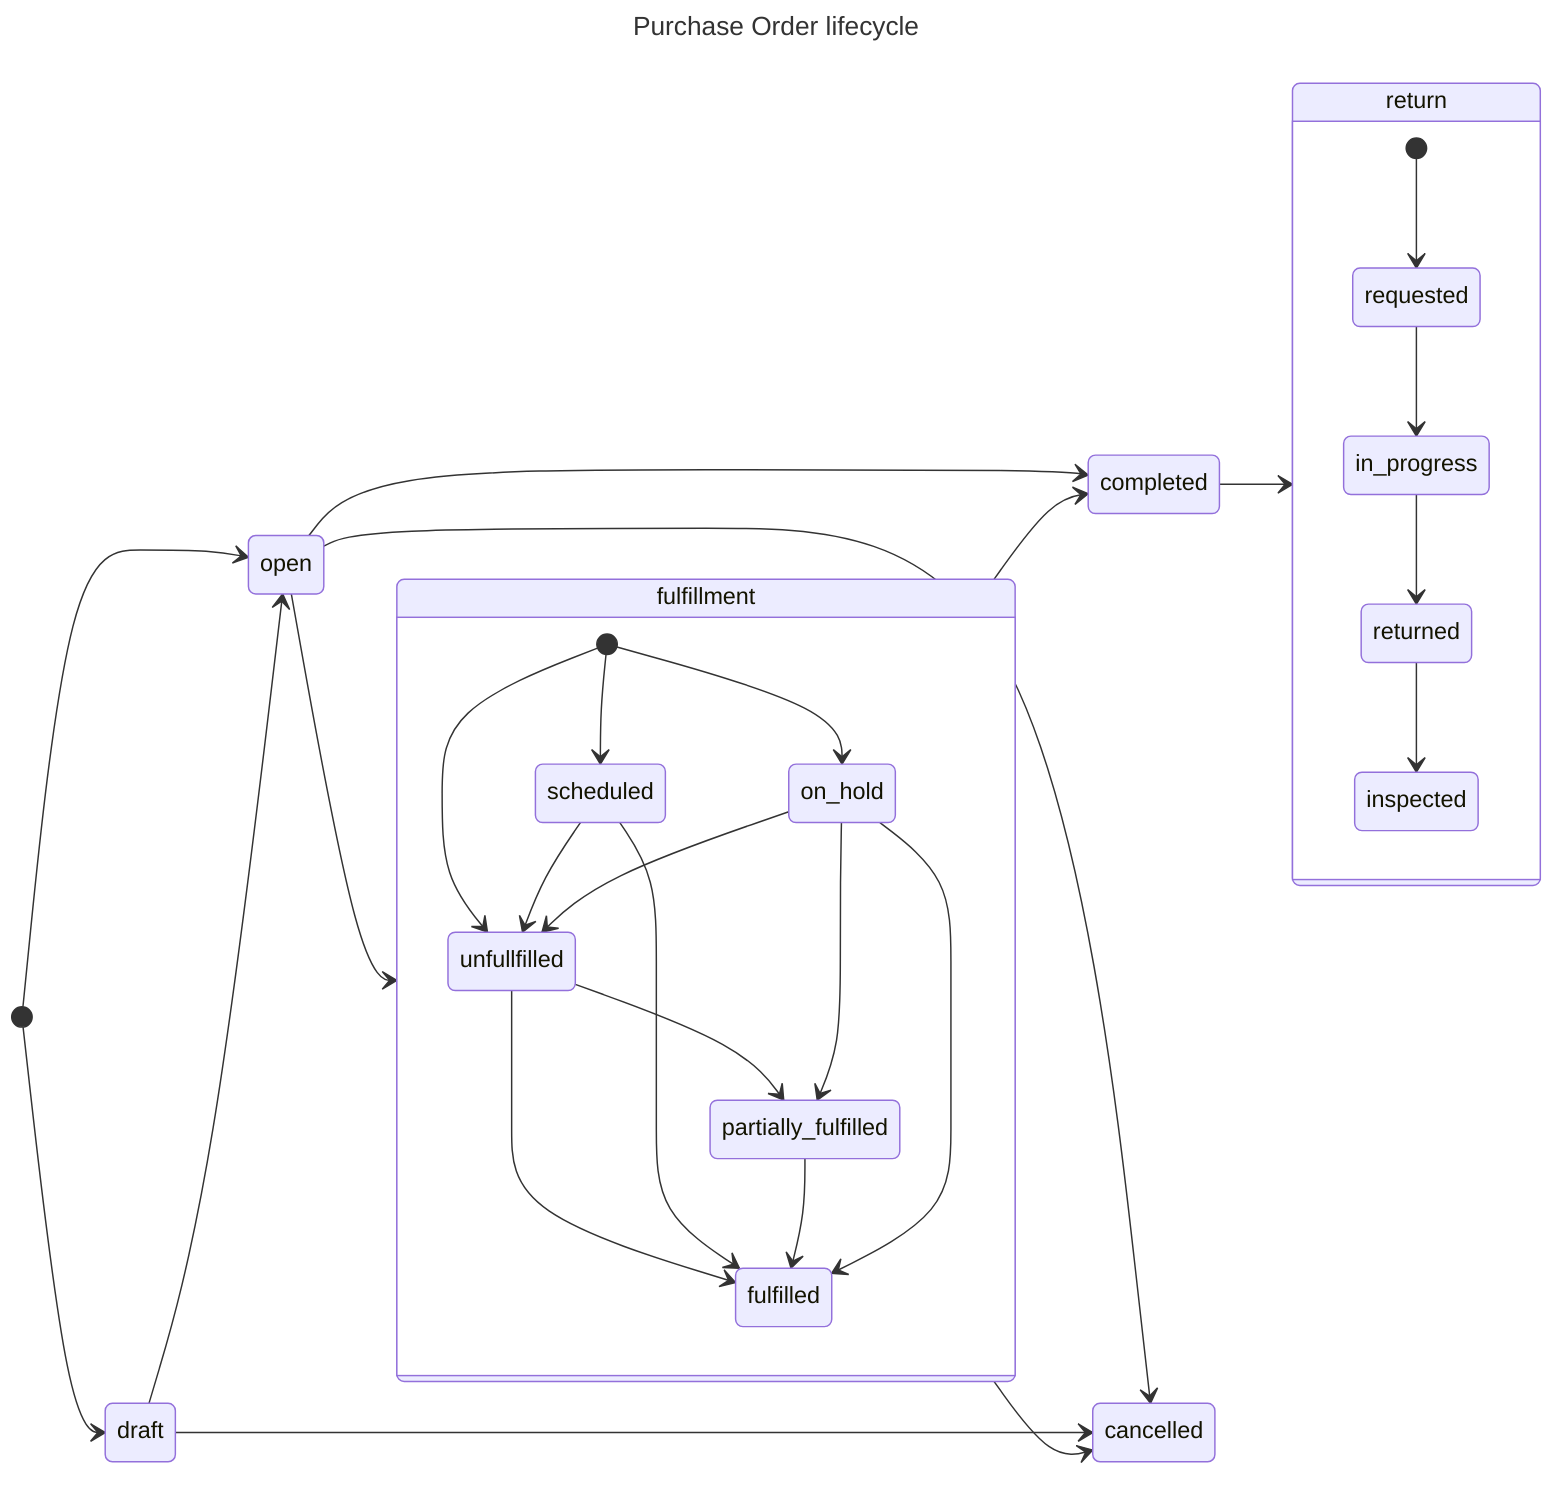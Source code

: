 ---
title: Purchase Order lifecycle
---
stateDiagram-v2
  direction LR
  [*] --> draft
  [*] --> open
  draft --> open
  open --> completed
  open --> cancelled
  draft --> cancelled
  open --> fulfillment
  state fulfillment {
    [*] --> unfullfilled
    [*] --> scheduled
    [*] --> on_hold
    unfullfilled --> fulfilled
    unfullfilled --> partially_fulfilled
    scheduled --> fulfilled
    scheduled --> unfullfilled
    partially_fulfilled --> fulfilled
    fulfilled
    on_hold --> fulfilled
    on_hold --> partially_fulfilled
    on_hold --> unfullfilled
  }
  fulfillment --> completed
  fulfillment --> cancelled
  completed --> return
  state return {
    [*] --> requested
    requested --> in_progress
    in_progress --> returned
    returned --> inspected
  }